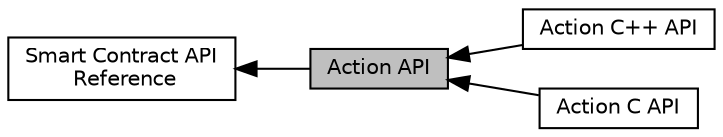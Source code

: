 digraph "Action API"
{
  edge [fontname="Helvetica",fontsize="10",labelfontname="Helvetica",labelfontsize="10"];
  node [fontname="Helvetica",fontsize="10",shape=record];
  rankdir=LR;
  Node0 [label="Action API",height=0.2,width=0.4,color="black", fillcolor="grey75", style="filled", fontcolor="black"];
  Node3 [label="Action C++ API",height=0.2,width=0.4,color="black", fillcolor="white", style="filled",URL="$group__actioncppapi.html",tooltip="Type-safe C++ wrapers for Action C API. "];
  Node1 [label="Smart Contract API\l Reference",height=0.2,width=0.4,color="black", fillcolor="white", style="filled",URL="$group__contractdev.html",tooltip="Introduction to writing contracts for AAC.IO. "];
  Node2 [label="Action C API",height=0.2,width=0.4,color="black", fillcolor="white", style="filled",URL="$group__actioncapi.html",tooltip="Define API for querying action properties. "];
  Node1->Node0 [shape=plaintext, dir="back", style="solid"];
  Node0->Node2 [shape=plaintext, dir="back", style="solid"];
  Node0->Node3 [shape=plaintext, dir="back", style="solid"];
}
